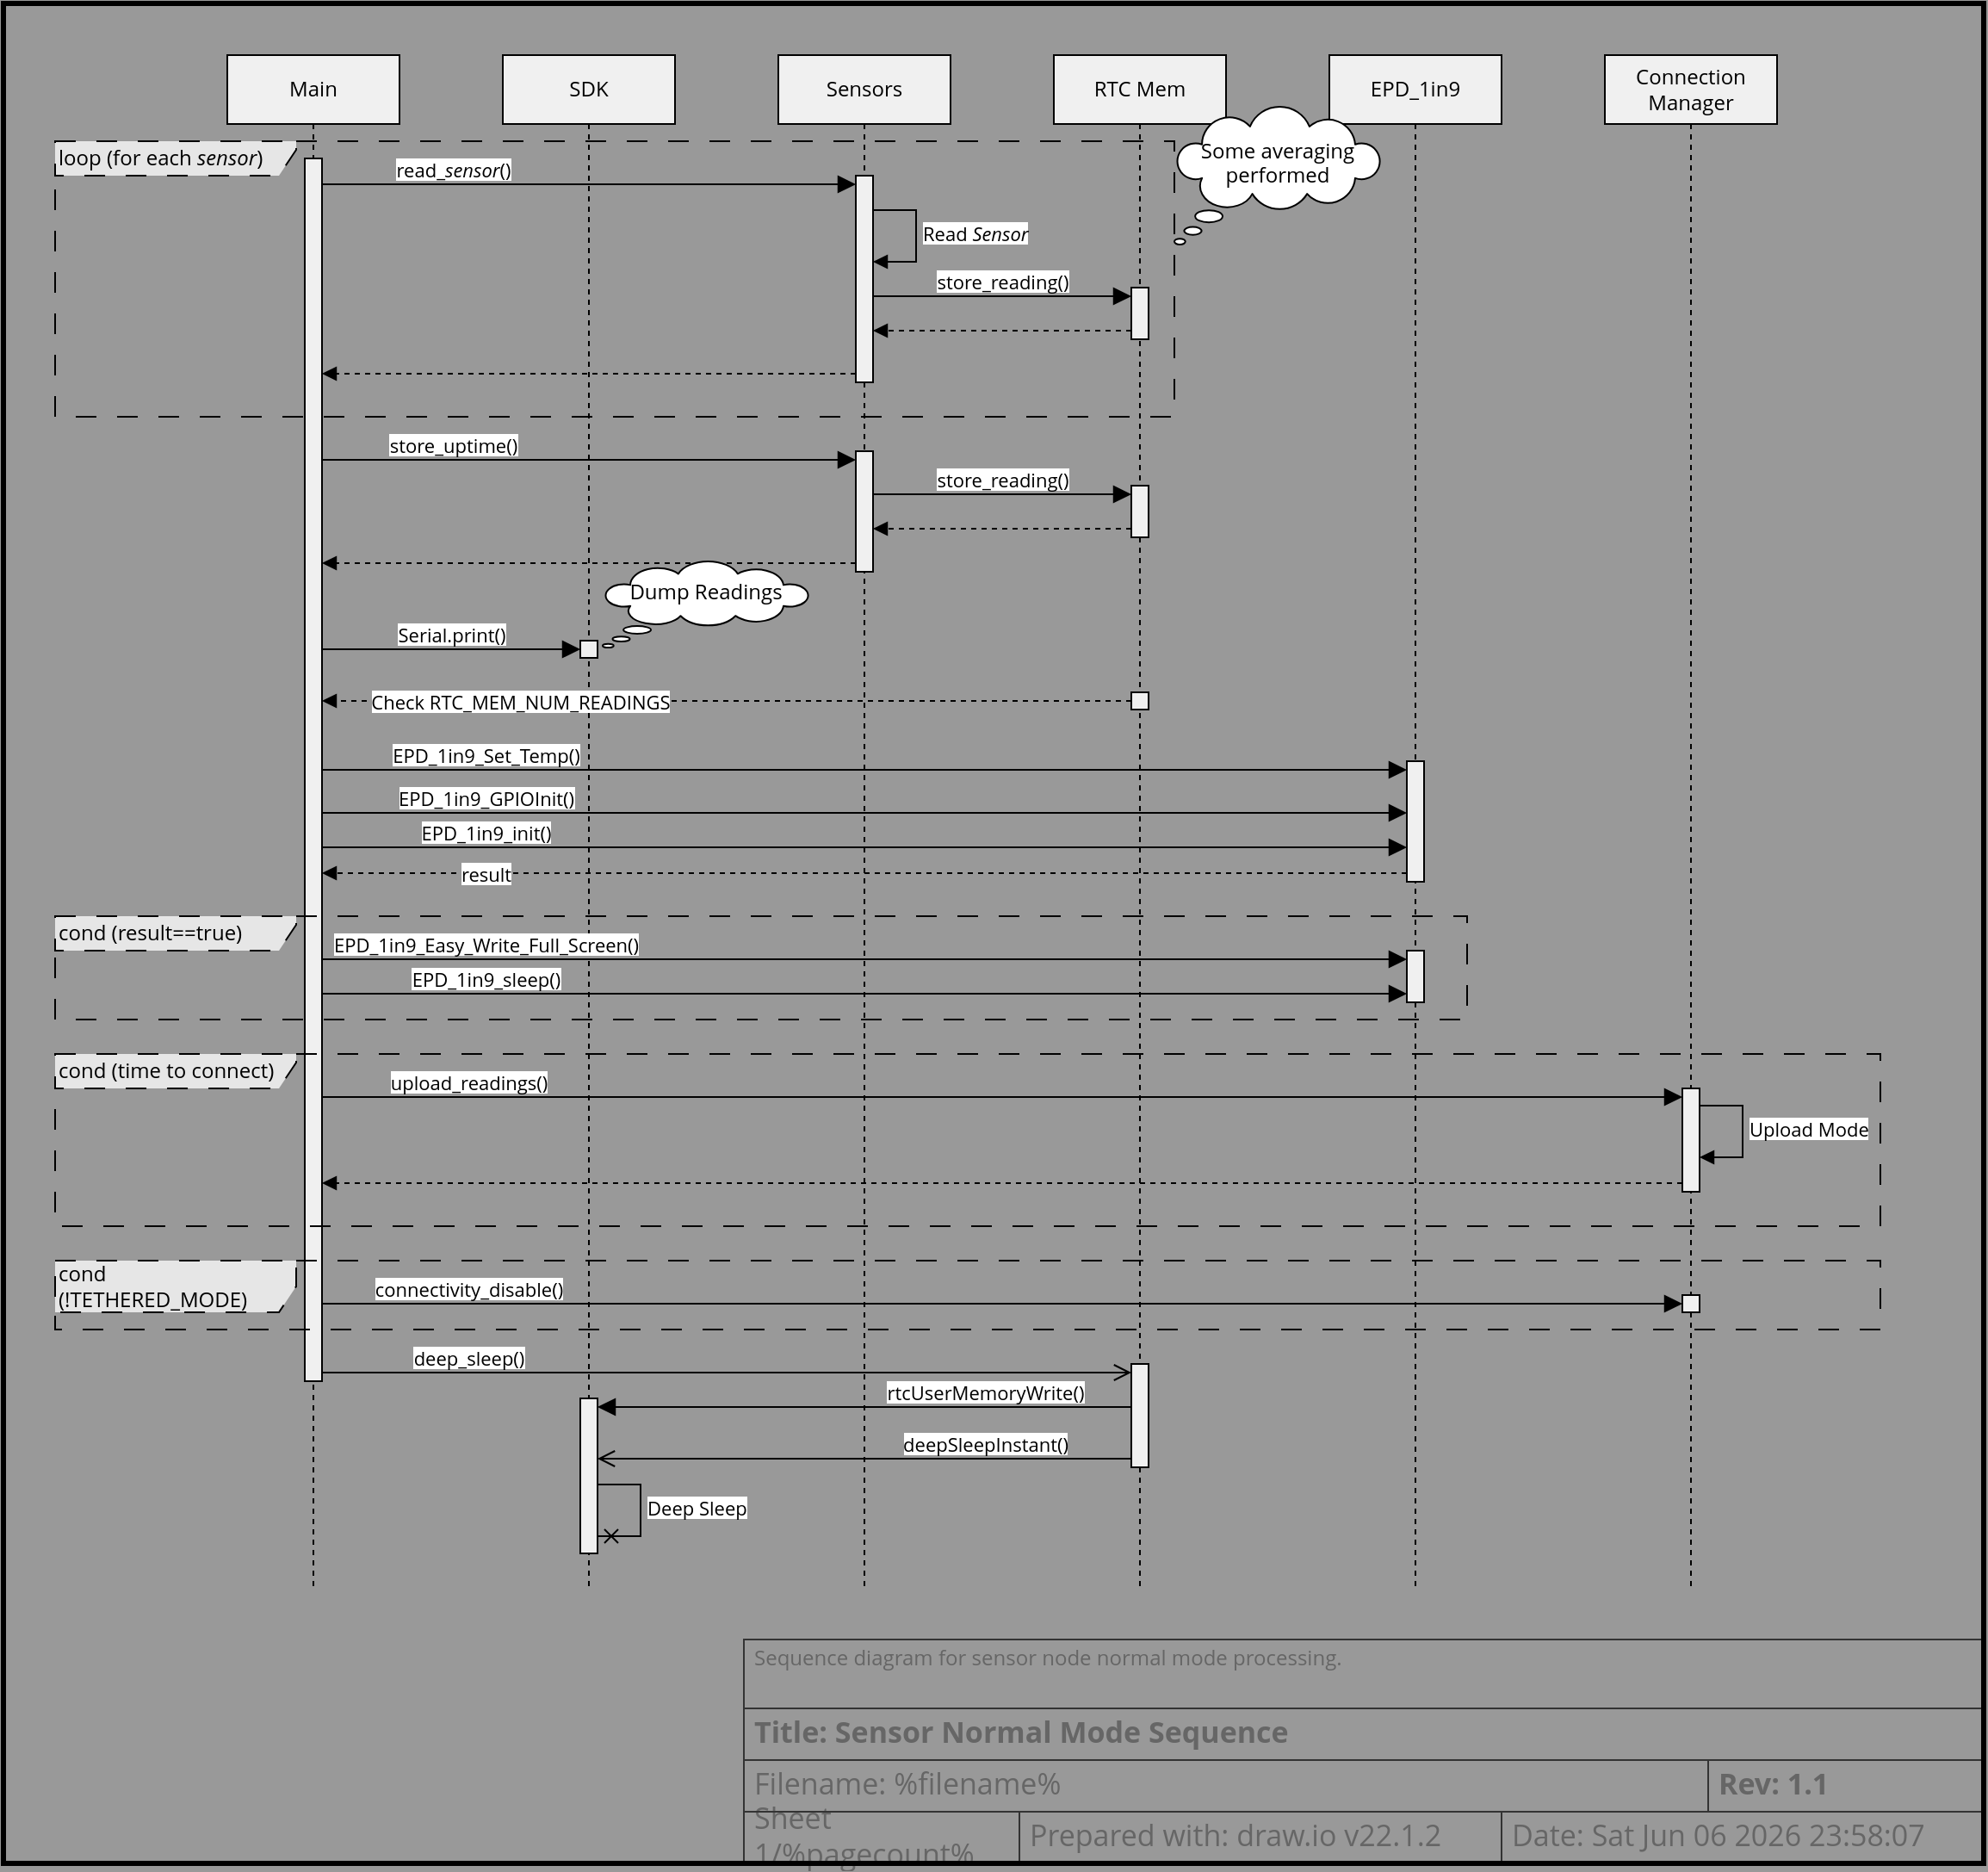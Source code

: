 <mxfile version="22.1.2" type="device">
  <diagram name="Sensor Normal Mode Sequence" id="fo18u6Ch1KVScq3Fo-Wy">
    <mxGraphModel dx="1902" dy="1895" grid="1" gridSize="10" guides="1" tooltips="1" connect="1" arrows="1" fold="1" page="1" pageScale="1" pageWidth="800" pageHeight="350" background="#999999" math="0" shadow="0">
      <root>
        <object label="" description="Sequence diagram for sensor node normal mode processing." rev="1.1" id="0">
          <mxCell />
        </object>
        <object label="Title Block" id="1">
          <mxCell style="locked=1;" parent="0" />
        </object>
        <mxCell id="h7L3MlKvrl_dhOmhB3lf-10" value="Prepared with: draw.io v22.1.2" style="strokeWidth=1;shadow=0;dashed=0;align=center;html=1;shape=mxgraph.mockup.text.textBox;fontColor=#666666;align=left;fontSize=17;spacingLeft=4;spacingTop=-3;whiteSpace=wrap;strokeColor=#333333;mainText=;fillColor=none;fontFamily=Open Sans;movable=1;resizable=1;rotatable=1;deletable=1;editable=1;locked=0;connectable=1;" parent="1" vertex="1">
          <mxGeometry x="220" y="300" width="280" height="30" as="geometry" />
        </mxCell>
        <object label="&lt;div align=&quot;left&quot;&gt;Sheet %pagenumber%/%pagecount%&lt;/div&gt;" placeholders="1" id="h7L3MlKvrl_dhOmhB3lf-12">
          <mxCell style="strokeWidth=1;shadow=0;dashed=0;align=left;html=1;shape=mxgraph.mockup.text.textBox;fontColor=#666666;align=left;fontSize=17;spacingLeft=4;spacingTop=-3;whiteSpace=wrap;strokeColor=#333333;mainText=;fillColor=none;fontFamily=Open Sans;movable=1;resizable=1;rotatable=1;deletable=1;editable=1;locked=0;connectable=1;" parent="1" vertex="1">
            <mxGeometry x="60" y="300" width="160" height="30" as="geometry" />
          </mxCell>
        </object>
        <object label="Date: &lt;font style=&quot;font-size: 17px;&quot;&gt;%date{ddd mmm dd yyyy HH:MM:ss}%&lt;/font&gt;" placeholders="1" id="h7L3MlKvrl_dhOmhB3lf-13">
          <mxCell style="strokeWidth=1;shadow=0;dashed=0;align=center;html=1;shape=mxgraph.mockup.text.textBox;fontColor=#666666;align=left;fontSize=17;spacingLeft=4;spacingTop=-3;whiteSpace=wrap;strokeColor=#333333;mainText=;fillColor=none;fontFamily=Open Sans;movable=1;resizable=1;rotatable=1;deletable=1;editable=1;locked=0;connectable=1;" parent="1" vertex="1">
            <mxGeometry x="500" y="300" width="280" height="30" as="geometry" />
          </mxCell>
        </object>
        <object label="&lt;b&gt;Title: %page%&lt;/b&gt;" placeholders="1" id="h7L3MlKvrl_dhOmhB3lf-14">
          <mxCell style="strokeWidth=1;shadow=0;dashed=0;align=center;html=1;shape=mxgraph.mockup.text.textBox;fontColor=#666666;align=left;fontSize=17;spacingLeft=4;spacingTop=-3;whiteSpace=wrap;strokeColor=#333333;mainText=;fillColor=none;fontFamily=Open Sans;movable=1;resizable=1;rotatable=1;deletable=1;editable=1;locked=0;connectable=1;" parent="1" vertex="1">
            <mxGeometry x="60" y="240" width="720" height="30" as="geometry" />
          </mxCell>
        </object>
        <object label="Filename: %filename%" placeholders="1" id="h7L3MlKvrl_dhOmhB3lf-15">
          <mxCell style="strokeWidth=1;shadow=0;dashed=0;align=center;html=1;shape=mxgraph.mockup.text.textBox;fontColor=#666666;align=left;fontSize=17;spacingLeft=4;spacingTop=-3;whiteSpace=wrap;strokeColor=#333333;mainText=;fillColor=none;fontFamily=Open Sans;movable=1;resizable=1;rotatable=1;deletable=1;editable=1;locked=0;connectable=1;" parent="1" vertex="1">
            <mxGeometry x="60" y="270" width="560" height="30" as="geometry" />
          </mxCell>
        </object>
        <object label="&lt;div align=&quot;left&quot;&gt;%description%&lt;/div&gt;" placeholders="1" id="h7L3MlKvrl_dhOmhB3lf-16">
          <mxCell style="strokeWidth=1;shadow=0;dashed=0;html=1;shape=mxgraph.mockup.text.textBox;fontColor=#666666;align=left;verticalAlign=top;fontSize=12;spacingLeft=4;spacingTop=-3;whiteSpace=wrap;strokeColor=#333333;mainText=;fillColor=none;fontFamily=Open Sans;movable=1;resizable=1;rotatable=1;deletable=1;editable=1;locked=0;connectable=1;" parent="1" vertex="1">
            <mxGeometry x="60" y="200" width="720" height="40" as="geometry" />
          </mxCell>
        </object>
        <object label="&lt;b&gt;Rev: %rev%&lt;br&gt;&lt;/b&gt;" placeholders="1" id="EyKvBmyPNv_MzgSUc5b6-1">
          <mxCell style="strokeWidth=1;shadow=0;dashed=0;align=center;html=1;shape=mxgraph.mockup.text.textBox;fontColor=#666666;align=left;fontSize=17;spacingLeft=4;spacingTop=-3;whiteSpace=wrap;strokeColor=#333333;mainText=;fillColor=none;fontFamily=Open Sans;movable=1;resizable=1;rotatable=1;deletable=1;editable=1;locked=0;connectable=1;" parent="1" vertex="1">
            <mxGeometry x="620" y="270" width="160" height="30" as="geometry" />
          </mxCell>
        </object>
        <object label="Drawing Frame" id="2jkEU8j2_UPUL1MGRyPS-1">
          <mxCell style="locked=1;" parent="0" />
        </object>
        <mxCell id="2jkEU8j2_UPUL1MGRyPS-2" value="" style="rounded=0;whiteSpace=wrap;html=1;fillColor=none;strokeWidth=3;movable=1;resizable=1;rotatable=1;deletable=1;editable=1;locked=0;connectable=1;" parent="2jkEU8j2_UPUL1MGRyPS-1" vertex="1">
          <mxGeometry x="-370" y="-750" width="1150" height="1080" as="geometry" />
        </mxCell>
        <object label="Document" id="NbdiYjX3MhI7OpqD2NvG-1">
          <mxCell parent="0" />
        </object>
        <mxCell id="zRzR_iQXvHGXOE3bekBR-3" value="Deep Sleep" style="html=1;align=left;spacingLeft=2;endArrow=cross;rounded=0;edgeStyle=orthogonalEdgeStyle;curved=0;rounded=0;fontFamily=Open Sans;endFill=0;" parent="NbdiYjX3MhI7OpqD2NvG-1" edge="1">
          <mxGeometry relative="1" as="geometry">
            <mxPoint x="-30" y="110" as="sourcePoint" />
            <Array as="points">
              <mxPoint y="140" />
            </Array>
            <mxPoint x="-25" y="140" as="targetPoint" />
          </mxGeometry>
        </mxCell>
        <mxCell id="Vnb5AgPsAo-sSzrVky8_-29" value="Upload Mode" style="html=1;align=left;spacingLeft=2;endArrow=block;rounded=0;edgeStyle=orthogonalEdgeStyle;curved=0;rounded=0;fontFamily=Open Sans;" parent="NbdiYjX3MhI7OpqD2NvG-1" edge="1">
          <mxGeometry relative="1" as="geometry">
            <mxPoint x="610" y="-110" as="sourcePoint" />
            <Array as="points">
              <mxPoint x="640" y="-80" />
            </Array>
            <mxPoint x="615" y="-80" as="targetPoint" />
          </mxGeometry>
        </mxCell>
        <mxCell id="Iwt6Ft-PqrTWGJXxDrMG-68" value="Read &lt;i&gt;Sensor&lt;/i&gt;" style="html=1;align=left;spacingLeft=2;endArrow=block;rounded=0;edgeStyle=orthogonalEdgeStyle;curved=0;rounded=0;fontFamily=Open Sans;" parent="NbdiYjX3MhI7OpqD2NvG-1" edge="1">
          <mxGeometry relative="1" as="geometry">
            <mxPoint x="130" y="-630" as="sourcePoint" />
            <Array as="points">
              <mxPoint x="160" y="-600" />
            </Array>
            <mxPoint x="135" y="-600" as="targetPoint" />
          </mxGeometry>
        </mxCell>
        <mxCell id="Iwt6Ft-PqrTWGJXxDrMG-19" value="SDK" style="shape=umlLifeline;perimeter=lifelinePerimeter;whiteSpace=wrap;html=1;container=1;dropTarget=0;collapsible=0;recursiveResize=0;outlineConnect=0;portConstraint=eastwest;newEdgeStyle={&quot;curved&quot;:0,&quot;rounded&quot;:0};fontFamily=Open Sans;fillColor=#F0F0F0;" parent="NbdiYjX3MhI7OpqD2NvG-1" vertex="1">
          <mxGeometry x="-80" y="-720" width="100" height="890" as="geometry" />
        </mxCell>
        <mxCell id="Iwt6Ft-PqrTWGJXxDrMG-60" value="" style="html=1;points=[[0,0,0,0,5],[0,1,0,0,-5],[1,0,0,0,5],[1,1,0,0,-5]];perimeter=orthogonalPerimeter;outlineConnect=0;targetShapes=umlLifeline;portConstraint=eastwest;newEdgeStyle={&quot;curved&quot;:0,&quot;rounded&quot;:0};fontFamily=Open Sans;fillColor=#F0F0F0;" parent="Iwt6Ft-PqrTWGJXxDrMG-19" vertex="1">
          <mxGeometry x="45" y="340" width="10" height="10" as="geometry" />
        </mxCell>
        <mxCell id="zRzR_iQXvHGXOE3bekBR-2" value="" style="html=1;points=[[0,0,0,0,5],[0,1,0,0,-5],[1,0,0,0,5],[1,1,0,0,-5]];perimeter=orthogonalPerimeter;outlineConnect=0;targetShapes=umlLifeline;portConstraint=eastwest;newEdgeStyle={&quot;curved&quot;:0,&quot;rounded&quot;:0};fontFamily=Open Sans;fillColor=#F0F0F0;" parent="Iwt6Ft-PqrTWGJXxDrMG-19" vertex="1">
          <mxGeometry x="45" y="780" width="10" height="90" as="geometry" />
        </mxCell>
        <mxCell id="Iwt6Ft-PqrTWGJXxDrMG-20" value="Sensors" style="shape=umlLifeline;perimeter=lifelinePerimeter;whiteSpace=wrap;html=1;container=1;dropTarget=0;collapsible=0;recursiveResize=0;outlineConnect=0;portConstraint=eastwest;newEdgeStyle={&quot;curved&quot;:0,&quot;rounded&quot;:0};fontFamily=Open Sans;fillColor=#F0F0F0;" parent="NbdiYjX3MhI7OpqD2NvG-1" vertex="1">
          <mxGeometry x="80" y="-720" width="100" height="890" as="geometry" />
        </mxCell>
        <mxCell id="Iwt6Ft-PqrTWGJXxDrMG-31" value="" style="html=1;points=[[0,0,0,0,5],[0,1,0,0,-5],[1,0,0,0,5],[1,1,0,0,-5]];perimeter=orthogonalPerimeter;outlineConnect=0;targetShapes=umlLifeline;portConstraint=eastwest;newEdgeStyle={&quot;curved&quot;:0,&quot;rounded&quot;:0};fontFamily=Open Sans;fillColor=#F0F0F0;" parent="Iwt6Ft-PqrTWGJXxDrMG-20" vertex="1">
          <mxGeometry x="45" y="70" width="10" height="120" as="geometry" />
        </mxCell>
        <mxCell id="Vnb5AgPsAo-sSzrVky8_-3" value="" style="html=1;points=[[0,0,0,0,5],[0,1,0,0,-5],[1,0,0,0,5],[1,1,0,0,-5]];perimeter=orthogonalPerimeter;outlineConnect=0;targetShapes=umlLifeline;portConstraint=eastwest;newEdgeStyle={&quot;curved&quot;:0,&quot;rounded&quot;:0};fontFamily=Open Sans;fillColor=#F0F0F0;" parent="Iwt6Ft-PqrTWGJXxDrMG-20" vertex="1">
          <mxGeometry x="45" y="230" width="10" height="70" as="geometry" />
        </mxCell>
        <mxCell id="Iwt6Ft-PqrTWGJXxDrMG-27" value="read_&lt;i&gt;sensor&lt;/i&gt;()" style="html=1;verticalAlign=bottom;endArrow=block;endSize=8;curved=0;rounded=0;fontFamily=Open Sans;entryX=0;entryY=0;entryDx=0;entryDy=5;entryPerimeter=0;endFill=1;fontSize=11;" parent="NbdiYjX3MhI7OpqD2NvG-1" source="Iwt6Ft-PqrTWGJXxDrMG-22" target="Iwt6Ft-PqrTWGJXxDrMG-31" edge="1">
          <mxGeometry x="-0.513" width="80" relative="1" as="geometry">
            <mxPoint x="15" y="-630" as="sourcePoint" />
            <mxPoint x="205" y="-630" as="targetPoint" />
            <mxPoint as="offset" />
          </mxGeometry>
        </mxCell>
        <mxCell id="Iwt6Ft-PqrTWGJXxDrMG-18" value="Main" style="shape=umlLifeline;perimeter=lifelinePerimeter;whiteSpace=wrap;html=1;container=1;dropTarget=0;collapsible=0;recursiveResize=0;outlineConnect=0;portConstraint=eastwest;newEdgeStyle={&quot;curved&quot;:0,&quot;rounded&quot;:0};fontFamily=Open Sans;fillColor=#F0F0F0;" parent="NbdiYjX3MhI7OpqD2NvG-1" vertex="1">
          <mxGeometry x="-240" y="-720" width="100" height="890" as="geometry" />
        </mxCell>
        <mxCell id="Iwt6Ft-PqrTWGJXxDrMG-22" value="" style="html=1;points=[[0,0,0,0,5],[0,1,0,0,-5],[1,0,0,0,5],[1,1,0,0,-5]];perimeter=orthogonalPerimeter;outlineConnect=0;targetShapes=umlLifeline;portConstraint=eastwest;newEdgeStyle={&quot;curved&quot;:0,&quot;rounded&quot;:0};fontFamily=Open Sans;fillColor=#F0F0F0;" parent="Iwt6Ft-PqrTWGJXxDrMG-18" vertex="1">
          <mxGeometry x="45" y="60" width="10" height="710" as="geometry" />
        </mxCell>
        <mxCell id="Iwt6Ft-PqrTWGJXxDrMG-33" value="EPD_1in9" style="shape=umlLifeline;perimeter=lifelinePerimeter;whiteSpace=wrap;html=1;container=1;dropTarget=0;collapsible=0;recursiveResize=0;outlineConnect=0;portConstraint=eastwest;newEdgeStyle={&quot;curved&quot;:0,&quot;rounded&quot;:0};fontFamily=Open Sans;fillColor=#F0F0F0;" parent="NbdiYjX3MhI7OpqD2NvG-1" vertex="1">
          <mxGeometry x="400" y="-720" width="100" height="890" as="geometry" />
        </mxCell>
        <mxCell id="Iwt6Ft-PqrTWGJXxDrMG-63" value="" style="html=1;points=[[0,0,0,0,5],[0,1,0,0,-5],[1,0,0,0,5],[1,1,0,0,-5]];perimeter=orthogonalPerimeter;outlineConnect=0;targetShapes=umlLifeline;portConstraint=eastwest;newEdgeStyle={&quot;curved&quot;:0,&quot;rounded&quot;:0};fontFamily=Open Sans;fillColor=#F0F0F0;" parent="Iwt6Ft-PqrTWGJXxDrMG-33" vertex="1">
          <mxGeometry x="45" y="410" width="10" height="70" as="geometry" />
        </mxCell>
        <mxCell id="Vnb5AgPsAo-sSzrVky8_-21" value="" style="html=1;points=[[0,0,0,0,5],[0,1,0,0,-5],[1,0,0,0,5],[1,1,0,0,-5]];perimeter=orthogonalPerimeter;outlineConnect=0;targetShapes=umlLifeline;portConstraint=eastwest;newEdgeStyle={&quot;curved&quot;:0,&quot;rounded&quot;:0};fontFamily=Open Sans;fillColor=#F0F0F0;" parent="Iwt6Ft-PqrTWGJXxDrMG-33" vertex="1">
          <mxGeometry x="45" y="520" width="10" height="30" as="geometry" />
        </mxCell>
        <mxCell id="X4nFBjzq5EHVSmgv_8_O-1" value="Connection Manager" style="shape=umlLifeline;perimeter=lifelinePerimeter;whiteSpace=wrap;html=1;container=1;dropTarget=0;collapsible=0;recursiveResize=0;outlineConnect=0;portConstraint=eastwest;newEdgeStyle={&quot;curved&quot;:0,&quot;rounded&quot;:0};fontFamily=Open Sans;fillColor=#F0F0F0;" parent="NbdiYjX3MhI7OpqD2NvG-1" vertex="1">
          <mxGeometry x="560" y="-720" width="100" height="890" as="geometry" />
        </mxCell>
        <mxCell id="X4nFBjzq5EHVSmgv_8_O-6" value="" style="html=1;points=[[0,0,0,0,5],[0,1,0,0,-5],[1,0,0,0,5],[1,1,0,0,-5]];perimeter=orthogonalPerimeter;outlineConnect=0;targetShapes=umlLifeline;portConstraint=eastwest;newEdgeStyle={&quot;curved&quot;:0,&quot;rounded&quot;:0};fontFamily=Open Sans;fillColor=#F0F0F0;" parent="X4nFBjzq5EHVSmgv_8_O-1" vertex="1">
          <mxGeometry x="45" y="600" width="10" height="60" as="geometry" />
        </mxCell>
        <mxCell id="Vnb5AgPsAo-sSzrVky8_-26" value="" style="html=1;points=[[0,0,0,0,5],[0,1,0,0,-5],[1,0,0,0,5],[1,1,0,0,-5]];perimeter=orthogonalPerimeter;outlineConnect=0;targetShapes=umlLifeline;portConstraint=eastwest;newEdgeStyle={&quot;curved&quot;:0,&quot;rounded&quot;:0};fontFamily=Open Sans;fillColor=#F0F0F0;" parent="X4nFBjzq5EHVSmgv_8_O-1" vertex="1">
          <mxGeometry x="45" y="720" width="10" height="10" as="geometry" />
        </mxCell>
        <mxCell id="X4nFBjzq5EHVSmgv_8_O-9" value="RTC Mem" style="shape=umlLifeline;perimeter=lifelinePerimeter;whiteSpace=wrap;html=1;container=1;dropTarget=0;collapsible=0;recursiveResize=0;outlineConnect=0;portConstraint=eastwest;newEdgeStyle={&quot;curved&quot;:0,&quot;rounded&quot;:0};fontFamily=Open Sans;fillColor=#F0F0F0;" parent="NbdiYjX3MhI7OpqD2NvG-1" vertex="1">
          <mxGeometry x="240" y="-720" width="100" height="890" as="geometry" />
        </mxCell>
        <mxCell id="X4nFBjzq5EHVSmgv_8_O-11" value="" style="html=1;points=[[0,0,0,0,5],[0,1,0,0,-5],[1,0,0,0,5],[1,1,0,0,-5]];perimeter=orthogonalPerimeter;outlineConnect=0;targetShapes=umlLifeline;portConstraint=eastwest;newEdgeStyle={&quot;curved&quot;:0,&quot;rounded&quot;:0};fontFamily=Open Sans;fillColor=#F0F0F0;" parent="X4nFBjzq5EHVSmgv_8_O-9" vertex="1">
          <mxGeometry x="45" y="135" width="10" height="30" as="geometry" />
        </mxCell>
        <mxCell id="X4nFBjzq5EHVSmgv_8_O-42" value="" style="html=1;points=[[0,0,0,0,5],[0,1,0,0,-5],[1,0,0,0,5],[1,1,0,0,-5]];perimeter=orthogonalPerimeter;outlineConnect=0;targetShapes=umlLifeline;portConstraint=eastwest;newEdgeStyle={&quot;curved&quot;:0,&quot;rounded&quot;:0};fontFamily=Open Sans;fillColor=#F0F0F0;" parent="X4nFBjzq5EHVSmgv_8_O-9" vertex="1">
          <mxGeometry x="45" y="760" width="10" height="60" as="geometry" />
        </mxCell>
        <mxCell id="Vnb5AgPsAo-sSzrVky8_-9" value="" style="html=1;points=[[0,0,0,0,5],[0,1,0,0,-5],[1,0,0,0,5],[1,1,0,0,-5]];perimeter=orthogonalPerimeter;outlineConnect=0;targetShapes=umlLifeline;portConstraint=eastwest;newEdgeStyle={&quot;curved&quot;:0,&quot;rounded&quot;:0};fontFamily=Open Sans;fillColor=#F0F0F0;" parent="X4nFBjzq5EHVSmgv_8_O-9" vertex="1">
          <mxGeometry x="45" y="250" width="10" height="30" as="geometry" />
        </mxCell>
        <mxCell id="Vnb5AgPsAo-sSzrVky8_-15" value="" style="html=1;points=[[0,0,0,0,5],[0,1,0,0,-5],[1,0,0,0,5],[1,1,0,0,-5]];perimeter=orthogonalPerimeter;outlineConnect=0;targetShapes=umlLifeline;portConstraint=eastwest;newEdgeStyle={&quot;curved&quot;:0,&quot;rounded&quot;:0};fontFamily=Open Sans;fillColor=#F0F0F0;" parent="X4nFBjzq5EHVSmgv_8_O-9" vertex="1">
          <mxGeometry x="45" y="370" width="10" height="10" as="geometry" />
        </mxCell>
        <mxCell id="X4nFBjzq5EHVSmgv_8_O-20" style="rounded=0;orthogonalLoop=1;jettySize=auto;html=1;exitX=0;exitY=1;exitDx=0;exitDy=-5;exitPerimeter=0;dashed=1;endArrow=block;endFill=1;" parent="NbdiYjX3MhI7OpqD2NvG-1" source="Iwt6Ft-PqrTWGJXxDrMG-31" target="Iwt6Ft-PqrTWGJXxDrMG-22" edge="1">
          <mxGeometry relative="1" as="geometry" />
        </mxCell>
        <mxCell id="X4nFBjzq5EHVSmgv_8_O-21" value="store_reading()" style="html=1;verticalAlign=bottom;endArrow=block;endSize=8;curved=0;rounded=0;fontFamily=Open Sans;endFill=1;entryX=0;entryY=0;entryDx=0;entryDy=5;entryPerimeter=0;fontSize=11;" parent="NbdiYjX3MhI7OpqD2NvG-1" source="Iwt6Ft-PqrTWGJXxDrMG-31" target="X4nFBjzq5EHVSmgv_8_O-11" edge="1">
          <mxGeometry width="80" relative="1" as="geometry">
            <mxPoint x="-175" y="-595" as="sourcePoint" />
            <mxPoint x="290" y="-605" as="targetPoint" />
            <mxPoint as="offset" />
          </mxGeometry>
        </mxCell>
        <mxCell id="X4nFBjzq5EHVSmgv_8_O-23" style="rounded=0;orthogonalLoop=1;jettySize=auto;html=1;exitX=0;exitY=1;exitDx=0;exitDy=-5;exitPerimeter=0;dashed=1;endArrow=block;endFill=1;" parent="NbdiYjX3MhI7OpqD2NvG-1" source="X4nFBjzq5EHVSmgv_8_O-11" target="Iwt6Ft-PqrTWGJXxDrMG-31" edge="1">
          <mxGeometry relative="1" as="geometry">
            <mxPoint x="175" y="-555" as="sourcePoint" />
            <mxPoint x="-175" y="-555" as="targetPoint" />
          </mxGeometry>
        </mxCell>
        <mxCell id="X4nFBjzq5EHVSmgv_8_O-32" value="EPD_1in9_Set_Temp()" style="html=1;verticalAlign=bottom;endArrow=block;endSize=8;curved=0;rounded=0;fontFamily=Open Sans;entryX=0;entryY=0;entryDx=0;entryDy=5;entryPerimeter=0;endFill=1;fontSize=11;" parent="NbdiYjX3MhI7OpqD2NvG-1" source="Iwt6Ft-PqrTWGJXxDrMG-22" target="Iwt6Ft-PqrTWGJXxDrMG-63" edge="1">
          <mxGeometry x="-0.698" width="80" relative="1" as="geometry">
            <mxPoint x="110" y="-335" as="sourcePoint" />
            <mxPoint x="415" y="-335" as="targetPoint" />
            <mxPoint as="offset" />
          </mxGeometry>
        </mxCell>
        <mxCell id="X4nFBjzq5EHVSmgv_8_O-33" value="result" style="rounded=0;orthogonalLoop=1;jettySize=auto;html=1;exitX=0;exitY=1;exitDx=0;exitDy=-5;exitPerimeter=0;dashed=1;endArrow=block;endFill=1;fontFamily=Open Sans;" parent="NbdiYjX3MhI7OpqD2NvG-1" source="Iwt6Ft-PqrTWGJXxDrMG-63" target="Iwt6Ft-PqrTWGJXxDrMG-22" edge="1">
          <mxGeometry x="0.698" relative="1" as="geometry">
            <mxPoint x="135" y="-565" as="sourcePoint" />
            <mxPoint x="-175" y="-565" as="targetPoint" />
            <mxPoint as="offset" />
          </mxGeometry>
        </mxCell>
        <mxCell id="X4nFBjzq5EHVSmgv_8_O-34" value="upload_readings()" style="html=1;verticalAlign=bottom;endArrow=block;endSize=8;curved=0;rounded=0;fontFamily=Open Sans;entryX=0;entryY=0;entryDx=0;entryDy=5;entryPerimeter=0;endFill=1;fontSize=11;" parent="NbdiYjX3MhI7OpqD2NvG-1" source="Iwt6Ft-PqrTWGJXxDrMG-22" target="X4nFBjzq5EHVSmgv_8_O-6" edge="1">
          <mxGeometry x="-0.785" width="80" relative="1" as="geometry">
            <mxPoint x="135" y="-115" as="sourcePoint" />
            <mxPoint x="455" y="-335" as="targetPoint" />
            <mxPoint as="offset" />
          </mxGeometry>
        </mxCell>
        <mxCell id="X4nFBjzq5EHVSmgv_8_O-39" style="rounded=0;orthogonalLoop=1;jettySize=auto;html=1;exitX=0;exitY=1;exitDx=0;exitDy=-5;exitPerimeter=0;dashed=1;endArrow=block;endFill=1;" parent="NbdiYjX3MhI7OpqD2NvG-1" source="X4nFBjzq5EHVSmgv_8_O-6" target="Iwt6Ft-PqrTWGJXxDrMG-22" edge="1">
          <mxGeometry relative="1" as="geometry">
            <mxPoint x="450" y="-320" as="sourcePoint" />
            <mxPoint x="135" y="-70" as="targetPoint" />
          </mxGeometry>
        </mxCell>
        <mxCell id="X4nFBjzq5EHVSmgv_8_O-44" value="cond (time to connect)" style="shape=umlFrame;whiteSpace=wrap;html=1;pointerEvents=0;fillColor=#E6E6E6;width=140;height=20;fontFamily=Open Sans;dashed=1;align=left;dashPattern=12 12;" parent="NbdiYjX3MhI7OpqD2NvG-1" vertex="1">
          <mxGeometry x="-340" y="-140" width="1060" height="100" as="geometry" />
        </mxCell>
        <mxCell id="Vnb5AgPsAo-sSzrVky8_-2" value="Some averaging performed&lt;br&gt;&amp;nbsp;" style="whiteSpace=wrap;html=1;shape=mxgraph.basic.cloud_callout;fontFamily=Open Sans;verticalAlign=middle;direction=east;" parent="NbdiYjX3MhI7OpqD2NvG-1" vertex="1">
          <mxGeometry x="310" y="-690" width="120" height="80" as="geometry" />
        </mxCell>
        <mxCell id="Vnb5AgPsAo-sSzrVky8_-4" value="store_uptime()" style="html=1;verticalAlign=bottom;endArrow=block;endSize=8;curved=0;rounded=0;fontFamily=Open Sans;entryX=0;entryY=0;entryDx=0;entryDy=5;entryPerimeter=0;endFill=1;fontSize=11;" parent="NbdiYjX3MhI7OpqD2NvG-1" source="Iwt6Ft-PqrTWGJXxDrMG-22" target="Vnb5AgPsAo-sSzrVky8_-3" edge="1">
          <mxGeometry x="-0.513" width="80" relative="1" as="geometry">
            <mxPoint x="-175" y="-635" as="sourcePoint" />
            <mxPoint x="135" y="-635" as="targetPoint" />
            <mxPoint as="offset" />
          </mxGeometry>
        </mxCell>
        <mxCell id="Vnb5AgPsAo-sSzrVky8_-8" value="store_reading()" style="html=1;verticalAlign=bottom;endArrow=block;endSize=8;curved=0;rounded=0;fontFamily=Open Sans;endFill=1;entryX=0;entryY=0;entryDx=0;entryDy=5;entryPerimeter=0;fontSize=11;" parent="NbdiYjX3MhI7OpqD2NvG-1" source="Vnb5AgPsAo-sSzrVky8_-3" target="Vnb5AgPsAo-sSzrVky8_-9" edge="1">
          <mxGeometry width="80" relative="1" as="geometry">
            <mxPoint x="130" y="-465" as="sourcePoint" />
            <mxPoint x="285" y="-490" as="targetPoint" />
            <mxPoint as="offset" />
          </mxGeometry>
        </mxCell>
        <mxCell id="Vnb5AgPsAo-sSzrVky8_-10" style="rounded=0;orthogonalLoop=1;jettySize=auto;html=1;dashed=1;endArrow=block;endFill=1;exitX=0;exitY=1;exitDx=0;exitDy=-5;exitPerimeter=0;" parent="NbdiYjX3MhI7OpqD2NvG-1" source="Vnb5AgPsAo-sSzrVky8_-9" target="Vnb5AgPsAo-sSzrVky8_-3" edge="1">
          <mxGeometry relative="1" as="geometry">
            <mxPoint x="170" y="-440" as="sourcePoint" />
            <mxPoint x="130" y="-445" as="targetPoint" />
          </mxGeometry>
        </mxCell>
        <mxCell id="Vnb5AgPsAo-sSzrVky8_-12" style="rounded=0;orthogonalLoop=1;jettySize=auto;html=1;exitX=0;exitY=1;exitDx=0;exitDy=-5;exitPerimeter=0;dashed=1;endArrow=block;endFill=1;" parent="NbdiYjX3MhI7OpqD2NvG-1" source="Vnb5AgPsAo-sSzrVky8_-3" target="Iwt6Ft-PqrTWGJXxDrMG-22" edge="1">
          <mxGeometry relative="1" as="geometry">
            <mxPoint x="135" y="-525" as="sourcePoint" />
            <mxPoint x="-175" y="-525" as="targetPoint" />
          </mxGeometry>
        </mxCell>
        <mxCell id="Vnb5AgPsAo-sSzrVky8_-13" value="Serial.print()" style="html=1;verticalAlign=bottom;endArrow=block;endSize=8;curved=0;rounded=0;fontFamily=Open Sans;entryX=0;entryY=0;entryDx=0;entryDy=5;entryPerimeter=0;endFill=1;fontSize=11;" parent="NbdiYjX3MhI7OpqD2NvG-1" source="Iwt6Ft-PqrTWGJXxDrMG-22" target="Iwt6Ft-PqrTWGJXxDrMG-60" edge="1">
          <mxGeometry width="80" relative="1" as="geometry">
            <mxPoint x="-175" y="-475" as="sourcePoint" />
            <mxPoint x="135" y="-475" as="targetPoint" />
            <mxPoint as="offset" />
          </mxGeometry>
        </mxCell>
        <mxCell id="Vnb5AgPsAo-sSzrVky8_-14" value="Dump Readings&lt;br&gt;&amp;nbsp;" style="whiteSpace=wrap;html=1;shape=mxgraph.basic.cloud_callout;fontFamily=Open Sans;verticalAlign=middle;direction=east;" parent="NbdiYjX3MhI7OpqD2NvG-1" vertex="1">
          <mxGeometry x="-22" y="-426" width="120" height="50" as="geometry" />
        </mxCell>
        <mxCell id="Vnb5AgPsAo-sSzrVky8_-16" value="Check RTC_MEM_NUM_READINGS" style="rounded=0;orthogonalLoop=1;jettySize=auto;html=1;exitX=0;exitY=0;exitDx=0;exitDy=5;exitPerimeter=0;dashed=1;endArrow=block;endFill=1;fontFamily=Open Sans;" parent="NbdiYjX3MhI7OpqD2NvG-1" source="Vnb5AgPsAo-sSzrVky8_-15" target="Iwt6Ft-PqrTWGJXxDrMG-22" edge="1">
          <mxGeometry x="0.511" relative="1" as="geometry">
            <mxPoint x="135" y="-525" as="sourcePoint" />
            <mxPoint x="-175" y="-525" as="targetPoint" />
            <mxPoint as="offset" />
          </mxGeometry>
        </mxCell>
        <mxCell id="Vnb5AgPsAo-sSzrVky8_-17" value="EPD_1in9_GPIOInit()" style="html=1;verticalAlign=bottom;endArrow=block;endSize=8;curved=0;rounded=0;fontFamily=Open Sans;endFill=1;fontSize=11;" parent="NbdiYjX3MhI7OpqD2NvG-1" edge="1">
          <mxGeometry x="-0.698" width="80" relative="1" as="geometry">
            <mxPoint x="-185" y="-280" as="sourcePoint" />
            <mxPoint x="445" y="-280" as="targetPoint" />
            <mxPoint as="offset" />
          </mxGeometry>
        </mxCell>
        <mxCell id="Vnb5AgPsAo-sSzrVky8_-19" value="EPD_1in9_init()" style="html=1;verticalAlign=bottom;endArrow=block;endSize=8;curved=0;rounded=0;fontFamily=Open Sans;endFill=1;fontSize=11;" parent="NbdiYjX3MhI7OpqD2NvG-1" edge="1">
          <mxGeometry x="-0.698" width="80" relative="1" as="geometry">
            <mxPoint x="-185" y="-260" as="sourcePoint" />
            <mxPoint x="445" y="-260" as="targetPoint" />
            <mxPoint as="offset" />
          </mxGeometry>
        </mxCell>
        <mxCell id="Vnb5AgPsAo-sSzrVky8_-22" value="EPD_1in9_Easy_Write_Full_Screen()" style="html=1;verticalAlign=bottom;endArrow=block;endSize=8;curved=0;rounded=0;fontFamily=Open Sans;entryX=0;entryY=0;entryDx=0;entryDy=5;entryPerimeter=0;endFill=1;fontSize=11;" parent="NbdiYjX3MhI7OpqD2NvG-1" source="Iwt6Ft-PqrTWGJXxDrMG-22" target="Vnb5AgPsAo-sSzrVky8_-21" edge="1">
          <mxGeometry x="-0.698" width="80" relative="1" as="geometry">
            <mxPoint x="-175" y="-295" as="sourcePoint" />
            <mxPoint x="455" y="-295" as="targetPoint" />
            <mxPoint as="offset" />
          </mxGeometry>
        </mxCell>
        <mxCell id="Vnb5AgPsAo-sSzrVky8_-23" value="EPD_1in9_sleep()" style="html=1;verticalAlign=bottom;endArrow=block;endSize=8;curved=0;rounded=0;fontFamily=Open Sans;entryX=0;entryY=1;entryDx=0;entryDy=-5;entryPerimeter=0;endFill=1;fontSize=11;" parent="NbdiYjX3MhI7OpqD2NvG-1" source="Iwt6Ft-PqrTWGJXxDrMG-22" target="Vnb5AgPsAo-sSzrVky8_-21" edge="1">
          <mxGeometry x="-0.698" width="80" relative="1" as="geometry">
            <mxPoint x="-175" y="-195" as="sourcePoint" />
            <mxPoint x="455" y="-195" as="targetPoint" />
            <mxPoint as="offset" />
          </mxGeometry>
        </mxCell>
        <mxCell id="Vnb5AgPsAo-sSzrVky8_-24" value="cond&lt;br&gt;(!TETHERED_MODE)" style="shape=umlFrame;whiteSpace=wrap;html=1;pointerEvents=0;fillColor=#E6E6E6;width=140;height=30;fontFamily=Open Sans;dashed=1;align=left;dashPattern=12 12;" parent="NbdiYjX3MhI7OpqD2NvG-1" vertex="1">
          <mxGeometry x="-340" y="-20" width="1060" height="40" as="geometry" />
        </mxCell>
        <mxCell id="Vnb5AgPsAo-sSzrVky8_-28" value="connectivity_disable()" style="html=1;verticalAlign=bottom;endArrow=block;endSize=8;curved=0;rounded=0;fontFamily=Open Sans;entryX=0;entryY=0;entryDx=0;entryDy=5;entryPerimeter=0;endFill=1;fontSize=11;" parent="NbdiYjX3MhI7OpqD2NvG-1" source="Iwt6Ft-PqrTWGJXxDrMG-22" target="Vnb5AgPsAo-sSzrVky8_-26" edge="1">
          <mxGeometry x="-0.785" width="80" relative="1" as="geometry">
            <mxPoint x="-150" y="-5.5" as="sourcePoint" />
            <mxPoint x="480" y="-5.5" as="targetPoint" />
            <mxPoint as="offset" />
          </mxGeometry>
        </mxCell>
        <mxCell id="Vnb5AgPsAo-sSzrVky8_-33" value="deep_sleep()" style="html=1;verticalAlign=bottom;endArrow=open;endSize=8;curved=0;rounded=0;fontFamily=Open Sans;entryX=0;entryY=0;entryDx=0;entryDy=5;entryPerimeter=0;endFill=0;fontSize=11;exitX=1;exitY=1;exitDx=0;exitDy=-5;exitPerimeter=0;" parent="NbdiYjX3MhI7OpqD2NvG-1" source="Iwt6Ft-PqrTWGJXxDrMG-22" target="X4nFBjzq5EHVSmgv_8_O-42" edge="1">
          <mxGeometry x="-0.638" width="80" relative="1" as="geometry">
            <mxPoint x="-175" y="50" as="sourcePoint" />
            <mxPoint x="615" y="50" as="targetPoint" />
            <mxPoint as="offset" />
          </mxGeometry>
        </mxCell>
        <mxCell id="Vnb5AgPsAo-sSzrVky8_-1" value="loop (for each &lt;i&gt;sensor&lt;/i&gt;)" style="shape=umlFrame;whiteSpace=wrap;html=1;pointerEvents=0;fillColor=#E6E6E6;width=140;height=20;fontFamily=Open Sans;dashed=1;align=left;dashPattern=12 12;" parent="NbdiYjX3MhI7OpqD2NvG-1" vertex="1">
          <mxGeometry x="-340" y="-670" width="650" height="160" as="geometry" />
        </mxCell>
        <mxCell id="Vnb5AgPsAo-sSzrVky8_-20" value="cond (result==true)" style="shape=umlFrame;whiteSpace=wrap;html=1;pointerEvents=0;fillColor=#E6E6E6;width=140;height=20;fontFamily=Open Sans;dashed=1;align=left;dashPattern=12 12;" parent="NbdiYjX3MhI7OpqD2NvG-1" vertex="1">
          <mxGeometry x="-340" y="-220" width="820" height="60" as="geometry" />
        </mxCell>
        <mxCell id="zRzR_iQXvHGXOE3bekBR-1" value="deepSleepInstant()" style="html=1;verticalAlign=bottom;endArrow=open;endSize=8;curved=0;rounded=0;fontFamily=Open Sans;endFill=0;fontSize=11;exitX=0;exitY=1;exitDx=0;exitDy=-5;exitPerimeter=0;" parent="NbdiYjX3MhI7OpqD2NvG-1" source="X4nFBjzq5EHVSmgv_8_O-42" target="zRzR_iQXvHGXOE3bekBR-2" edge="1">
          <mxGeometry x="-0.452" width="80" relative="1" as="geometry">
            <mxPoint x="-210" y="170" as="sourcePoint" />
            <mxPoint x="260" y="170" as="targetPoint" />
            <mxPoint as="offset" />
          </mxGeometry>
        </mxCell>
        <mxCell id="zRzR_iQXvHGXOE3bekBR-4" value="rtcUserMemoryWrite()" style="html=1;verticalAlign=bottom;endArrow=block;endSize=8;curved=0;rounded=0;fontFamily=Open Sans;entryX=1;entryY=0;entryDx=0;entryDy=5;entryPerimeter=0;endFill=1;fontSize=11;" parent="NbdiYjX3MhI7OpqD2NvG-1" source="X4nFBjzq5EHVSmgv_8_O-42" target="zRzR_iQXvHGXOE3bekBR-2" edge="1">
          <mxGeometry x="-0.452" width="80" relative="1" as="geometry">
            <mxPoint x="-200" y="180" as="sourcePoint" />
            <mxPoint x="270" y="180" as="targetPoint" />
            <mxPoint as="offset" />
          </mxGeometry>
        </mxCell>
      </root>
    </mxGraphModel>
  </diagram>
</mxfile>
